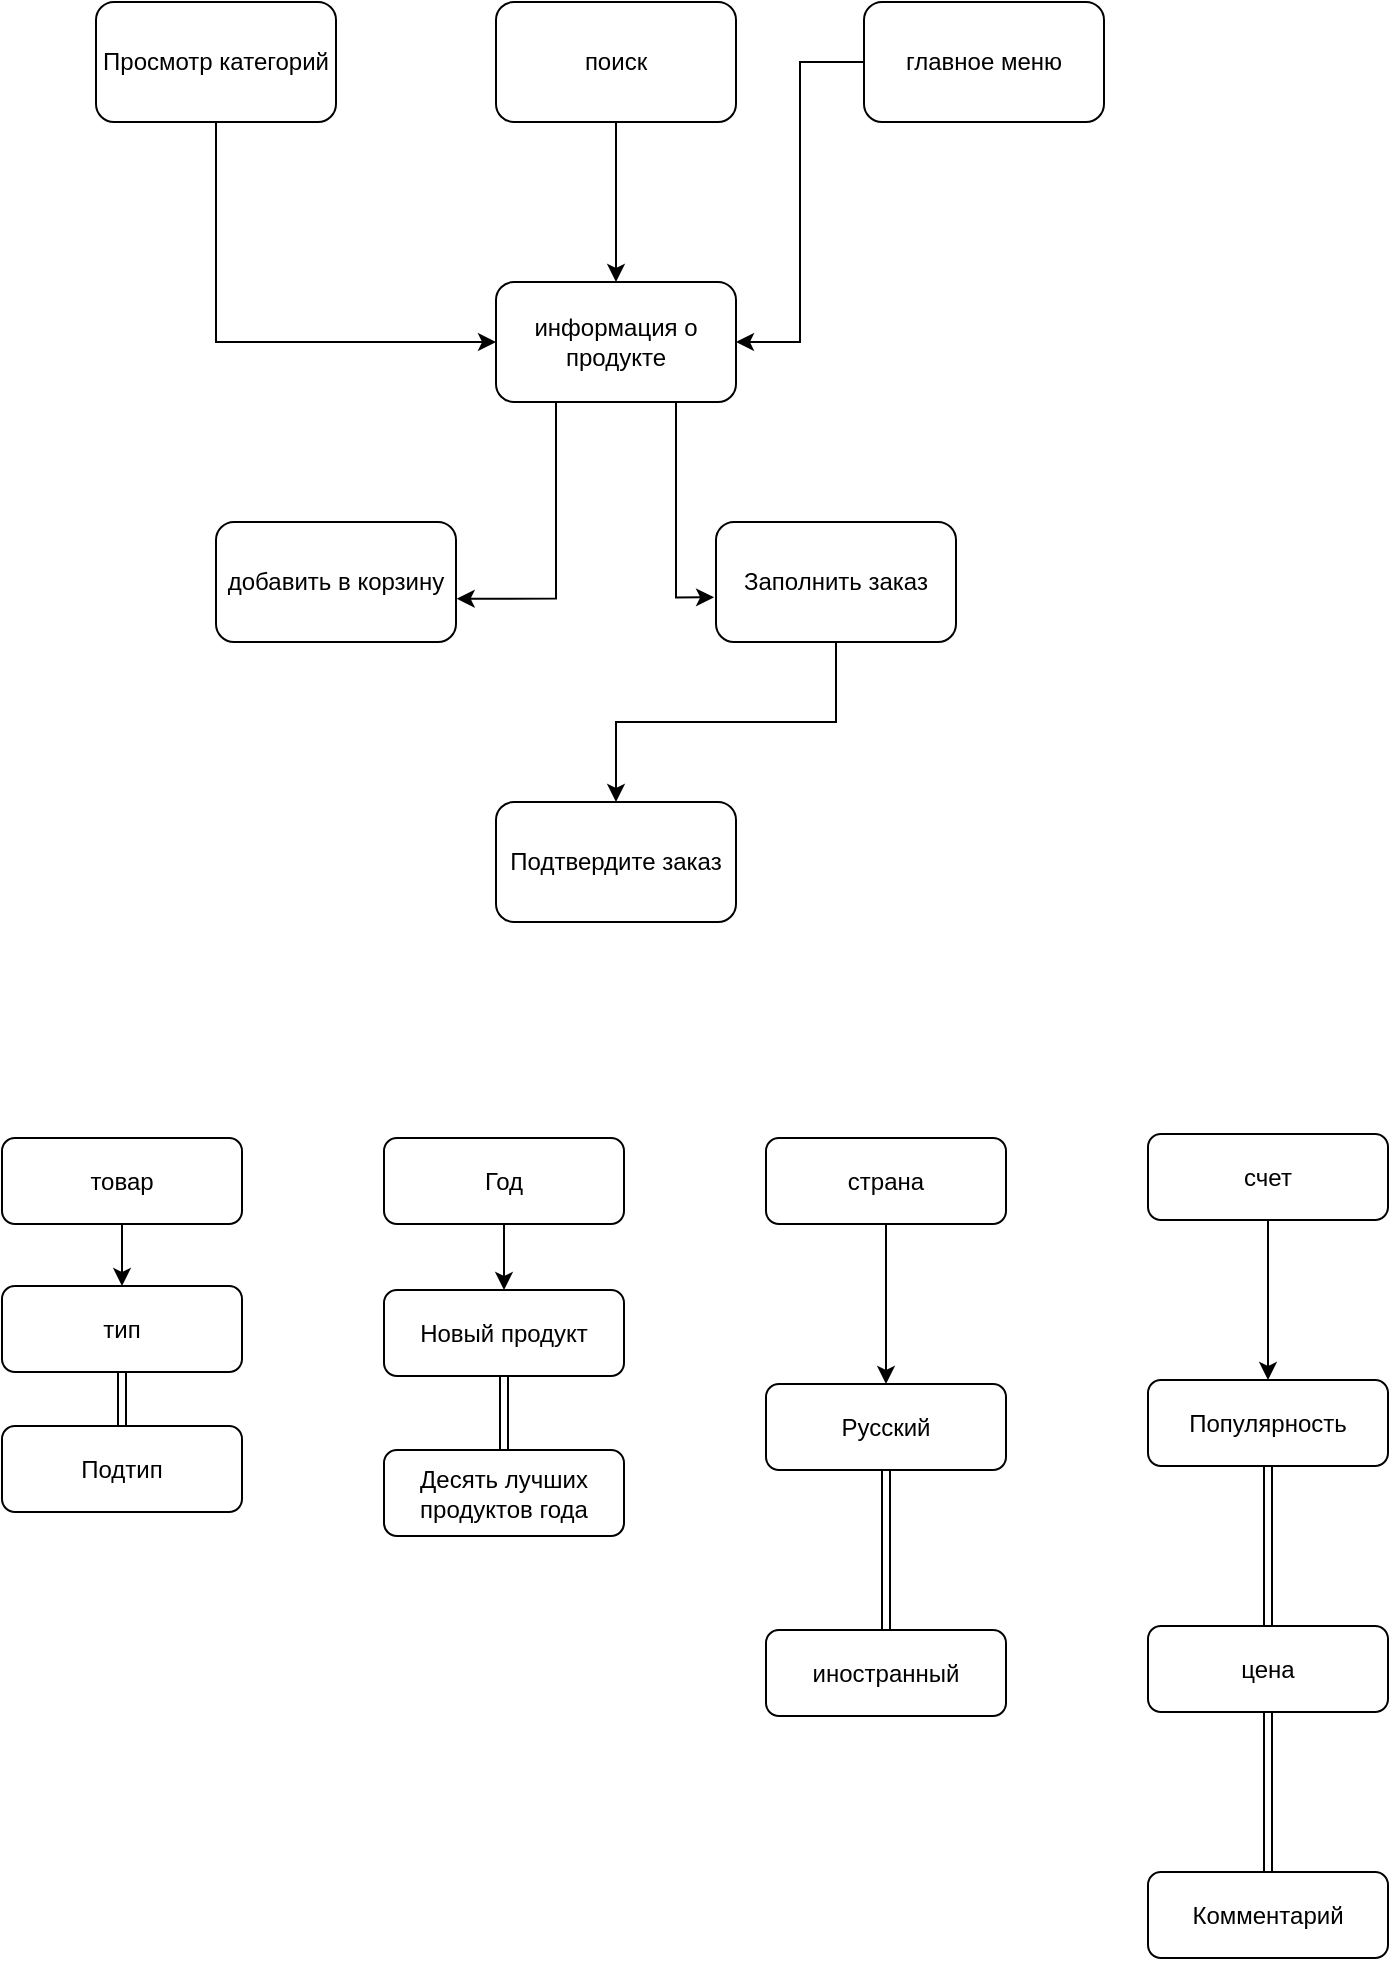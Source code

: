 <mxfile version="22.0.8" type="github">
  <diagram id="prtHgNgQTEPvFCAcTncT" name="Page-1">
    <mxGraphModel dx="1221" dy="737" grid="0" gridSize="10" guides="1" tooltips="1" connect="1" arrows="1" fold="1" page="1" pageScale="1" pageWidth="827" pageHeight="1169" math="0" shadow="0">
      <root>
        <mxCell id="0" />
        <mxCell id="1" parent="0" />
        <mxCell id="Xi8EoUIkKsaDlYo5rsmm-3" value="" style="edgeStyle=orthogonalEdgeStyle;rounded=0;orthogonalLoop=1;jettySize=auto;html=1;" edge="1" parent="1" source="Xi8EoUIkKsaDlYo5rsmm-1" target="Xi8EoUIkKsaDlYo5rsmm-2">
          <mxGeometry relative="1" as="geometry" />
        </mxCell>
        <mxCell id="Xi8EoUIkKsaDlYo5rsmm-1" value="поиск" style="rounded=1;whiteSpace=wrap;html=1;" vertex="1" parent="1">
          <mxGeometry x="340" y="60" width="120" height="60" as="geometry" />
        </mxCell>
        <mxCell id="Xi8EoUIkKsaDlYo5rsmm-2" value="информация о продукте" style="rounded=1;whiteSpace=wrap;html=1;" vertex="1" parent="1">
          <mxGeometry x="340" y="200" width="120" height="60" as="geometry" />
        </mxCell>
        <mxCell id="Xi8EoUIkKsaDlYo5rsmm-7" style="edgeStyle=orthogonalEdgeStyle;rounded=0;orthogonalLoop=1;jettySize=auto;html=1;exitX=0;exitY=0.5;exitDx=0;exitDy=0;entryX=1;entryY=0.5;entryDx=0;entryDy=0;" edge="1" parent="1" source="Xi8EoUIkKsaDlYo5rsmm-4" target="Xi8EoUIkKsaDlYo5rsmm-2">
          <mxGeometry relative="1" as="geometry" />
        </mxCell>
        <mxCell id="Xi8EoUIkKsaDlYo5rsmm-4" value="главное меню" style="rounded=1;whiteSpace=wrap;html=1;" vertex="1" parent="1">
          <mxGeometry x="524" y="60" width="120" height="60" as="geometry" />
        </mxCell>
        <mxCell id="Xi8EoUIkKsaDlYo5rsmm-9" style="edgeStyle=orthogonalEdgeStyle;rounded=0;orthogonalLoop=1;jettySize=auto;html=1;exitX=0.5;exitY=1;exitDx=0;exitDy=0;entryX=0;entryY=0.5;entryDx=0;entryDy=0;" edge="1" parent="1" source="Xi8EoUIkKsaDlYo5rsmm-8" target="Xi8EoUIkKsaDlYo5rsmm-2">
          <mxGeometry relative="1" as="geometry" />
        </mxCell>
        <mxCell id="Xi8EoUIkKsaDlYo5rsmm-8" value="Просмотр категорий" style="rounded=1;whiteSpace=wrap;html=1;" vertex="1" parent="1">
          <mxGeometry x="140" y="60" width="120" height="60" as="geometry" />
        </mxCell>
        <mxCell id="Xi8EoUIkKsaDlYo5rsmm-10" value="добавить в корзину" style="rounded=1;whiteSpace=wrap;html=1;" vertex="1" parent="1">
          <mxGeometry x="200" y="320" width="120" height="60" as="geometry" />
        </mxCell>
        <mxCell id="Xi8EoUIkKsaDlYo5rsmm-15" style="edgeStyle=orthogonalEdgeStyle;rounded=0;orthogonalLoop=1;jettySize=auto;html=1;exitX=0.5;exitY=1;exitDx=0;exitDy=0;entryX=0.5;entryY=0;entryDx=0;entryDy=0;" edge="1" parent="1" source="Xi8EoUIkKsaDlYo5rsmm-11" target="Xi8EoUIkKsaDlYo5rsmm-13">
          <mxGeometry relative="1" as="geometry" />
        </mxCell>
        <mxCell id="Xi8EoUIkKsaDlYo5rsmm-11" value="Заполнить заказ" style="rounded=1;whiteSpace=wrap;html=1;" vertex="1" parent="1">
          <mxGeometry x="450" y="320" width="120" height="60" as="geometry" />
        </mxCell>
        <mxCell id="Xi8EoUIkKsaDlYo5rsmm-12" style="edgeStyle=orthogonalEdgeStyle;rounded=0;orthogonalLoop=1;jettySize=auto;html=1;exitX=0.25;exitY=1;exitDx=0;exitDy=0;entryX=1.003;entryY=0.639;entryDx=0;entryDy=0;entryPerimeter=0;" edge="1" parent="1" source="Xi8EoUIkKsaDlYo5rsmm-2" target="Xi8EoUIkKsaDlYo5rsmm-10">
          <mxGeometry relative="1" as="geometry" />
        </mxCell>
        <mxCell id="Xi8EoUIkKsaDlYo5rsmm-13" value="Подтвердите заказ" style="rounded=1;whiteSpace=wrap;html=1;" vertex="1" parent="1">
          <mxGeometry x="340" y="460" width="120" height="60" as="geometry" />
        </mxCell>
        <mxCell id="Xi8EoUIkKsaDlYo5rsmm-14" style="edgeStyle=orthogonalEdgeStyle;rounded=0;orthogonalLoop=1;jettySize=auto;html=1;exitX=0.75;exitY=1;exitDx=0;exitDy=0;entryX=-0.008;entryY=0.628;entryDx=0;entryDy=0;entryPerimeter=0;" edge="1" parent="1" source="Xi8EoUIkKsaDlYo5rsmm-2" target="Xi8EoUIkKsaDlYo5rsmm-11">
          <mxGeometry relative="1" as="geometry" />
        </mxCell>
        <mxCell id="Xi8EoUIkKsaDlYo5rsmm-19" style="edgeStyle=orthogonalEdgeStyle;rounded=0;orthogonalLoop=1;jettySize=auto;html=1;exitX=0.5;exitY=1;exitDx=0;exitDy=0;entryX=0.5;entryY=0;entryDx=0;entryDy=0;" edge="1" parent="1" source="Xi8EoUIkKsaDlYo5rsmm-16" target="Xi8EoUIkKsaDlYo5rsmm-17">
          <mxGeometry relative="1" as="geometry" />
        </mxCell>
        <mxCell id="Xi8EoUIkKsaDlYo5rsmm-16" value="товар" style="rounded=1;whiteSpace=wrap;html=1;" vertex="1" parent="1">
          <mxGeometry x="93" y="628" width="120" height="43" as="geometry" />
        </mxCell>
        <mxCell id="Xi8EoUIkKsaDlYo5rsmm-20" style="edgeStyle=orthogonalEdgeStyle;rounded=0;orthogonalLoop=1;jettySize=auto;html=1;exitX=0.5;exitY=1;exitDx=0;exitDy=0;shape=link;" edge="1" parent="1" source="Xi8EoUIkKsaDlYo5rsmm-17" target="Xi8EoUIkKsaDlYo5rsmm-18">
          <mxGeometry relative="1" as="geometry" />
        </mxCell>
        <mxCell id="Xi8EoUIkKsaDlYo5rsmm-17" value="тип" style="rounded=1;whiteSpace=wrap;html=1;" vertex="1" parent="1">
          <mxGeometry x="93" y="702" width="120" height="43" as="geometry" />
        </mxCell>
        <mxCell id="Xi8EoUIkKsaDlYo5rsmm-18" value="Подтип" style="rounded=1;whiteSpace=wrap;html=1;" vertex="1" parent="1">
          <mxGeometry x="93" y="772" width="120" height="43" as="geometry" />
        </mxCell>
        <mxCell id="Xi8EoUIkKsaDlYo5rsmm-24" value="" style="edgeStyle=orthogonalEdgeStyle;rounded=0;orthogonalLoop=1;jettySize=auto;html=1;" edge="1" parent="1" source="Xi8EoUIkKsaDlYo5rsmm-22" target="Xi8EoUIkKsaDlYo5rsmm-23">
          <mxGeometry relative="1" as="geometry" />
        </mxCell>
        <mxCell id="Xi8EoUIkKsaDlYo5rsmm-22" value="Год" style="rounded=1;whiteSpace=wrap;html=1;" vertex="1" parent="1">
          <mxGeometry x="284" y="628" width="120" height="43" as="geometry" />
        </mxCell>
        <mxCell id="Xi8EoUIkKsaDlYo5rsmm-28" value="" style="edgeStyle=orthogonalEdgeStyle;rounded=0;orthogonalLoop=1;jettySize=auto;html=1;shape=link;" edge="1" parent="1" source="Xi8EoUIkKsaDlYo5rsmm-23" target="Xi8EoUIkKsaDlYo5rsmm-27">
          <mxGeometry relative="1" as="geometry" />
        </mxCell>
        <mxCell id="Xi8EoUIkKsaDlYo5rsmm-23" value="Новый продукт" style="rounded=1;whiteSpace=wrap;html=1;" vertex="1" parent="1">
          <mxGeometry x="284" y="704" width="120" height="43" as="geometry" />
        </mxCell>
        <mxCell id="Xi8EoUIkKsaDlYo5rsmm-27" value="Десять лучших продуктов года" style="rounded=1;whiteSpace=wrap;html=1;" vertex="1" parent="1">
          <mxGeometry x="284" y="784" width="120" height="43" as="geometry" />
        </mxCell>
        <mxCell id="Xi8EoUIkKsaDlYo5rsmm-38" value="" style="edgeStyle=orthogonalEdgeStyle;rounded=0;orthogonalLoop=1;jettySize=auto;html=1;" edge="1" parent="1" source="Xi8EoUIkKsaDlYo5rsmm-29" target="Xi8EoUIkKsaDlYo5rsmm-37">
          <mxGeometry relative="1" as="geometry" />
        </mxCell>
        <mxCell id="Xi8EoUIkKsaDlYo5rsmm-29" value="страна" style="rounded=1;whiteSpace=wrap;html=1;" vertex="1" parent="1">
          <mxGeometry x="475" y="628" width="120" height="43" as="geometry" />
        </mxCell>
        <mxCell id="Xi8EoUIkKsaDlYo5rsmm-32" value="" style="edgeStyle=orthogonalEdgeStyle;rounded=0;orthogonalLoop=1;jettySize=auto;html=1;" edge="1" parent="1" source="Xi8EoUIkKsaDlYo5rsmm-30" target="Xi8EoUIkKsaDlYo5rsmm-31">
          <mxGeometry relative="1" as="geometry" />
        </mxCell>
        <mxCell id="Xi8EoUIkKsaDlYo5rsmm-30" value="счет" style="rounded=1;whiteSpace=wrap;html=1;" vertex="1" parent="1">
          <mxGeometry x="666" y="626" width="120" height="43" as="geometry" />
        </mxCell>
        <mxCell id="Xi8EoUIkKsaDlYo5rsmm-34" value="" style="edgeStyle=orthogonalEdgeStyle;rounded=0;orthogonalLoop=1;jettySize=auto;html=1;shape=link;" edge="1" parent="1" source="Xi8EoUIkKsaDlYo5rsmm-31" target="Xi8EoUIkKsaDlYo5rsmm-33">
          <mxGeometry relative="1" as="geometry" />
        </mxCell>
        <mxCell id="Xi8EoUIkKsaDlYo5rsmm-31" value="Популярность" style="rounded=1;whiteSpace=wrap;html=1;" vertex="1" parent="1">
          <mxGeometry x="666" y="749" width="120" height="43" as="geometry" />
        </mxCell>
        <mxCell id="Xi8EoUIkKsaDlYo5rsmm-36" value="" style="edgeStyle=orthogonalEdgeStyle;rounded=0;orthogonalLoop=1;jettySize=auto;html=1;shape=link;" edge="1" parent="1" source="Xi8EoUIkKsaDlYo5rsmm-33" target="Xi8EoUIkKsaDlYo5rsmm-35">
          <mxGeometry relative="1" as="geometry" />
        </mxCell>
        <mxCell id="Xi8EoUIkKsaDlYo5rsmm-33" value="цена" style="rounded=1;whiteSpace=wrap;html=1;" vertex="1" parent="1">
          <mxGeometry x="666" y="872" width="120" height="43" as="geometry" />
        </mxCell>
        <mxCell id="Xi8EoUIkKsaDlYo5rsmm-35" value="Комментарий" style="rounded=1;whiteSpace=wrap;html=1;" vertex="1" parent="1">
          <mxGeometry x="666" y="995" width="120" height="43" as="geometry" />
        </mxCell>
        <mxCell id="Xi8EoUIkKsaDlYo5rsmm-40" value="" style="edgeStyle=orthogonalEdgeStyle;rounded=0;orthogonalLoop=1;jettySize=auto;html=1;shape=link;" edge="1" parent="1" source="Xi8EoUIkKsaDlYo5rsmm-37" target="Xi8EoUIkKsaDlYo5rsmm-39">
          <mxGeometry relative="1" as="geometry" />
        </mxCell>
        <mxCell id="Xi8EoUIkKsaDlYo5rsmm-37" value="Русский" style="rounded=1;whiteSpace=wrap;html=1;" vertex="1" parent="1">
          <mxGeometry x="475" y="751" width="120" height="43" as="geometry" />
        </mxCell>
        <mxCell id="Xi8EoUIkKsaDlYo5rsmm-39" value="иностранный" style="rounded=1;whiteSpace=wrap;html=1;" vertex="1" parent="1">
          <mxGeometry x="475" y="874" width="120" height="43" as="geometry" />
        </mxCell>
      </root>
    </mxGraphModel>
  </diagram>
</mxfile>
